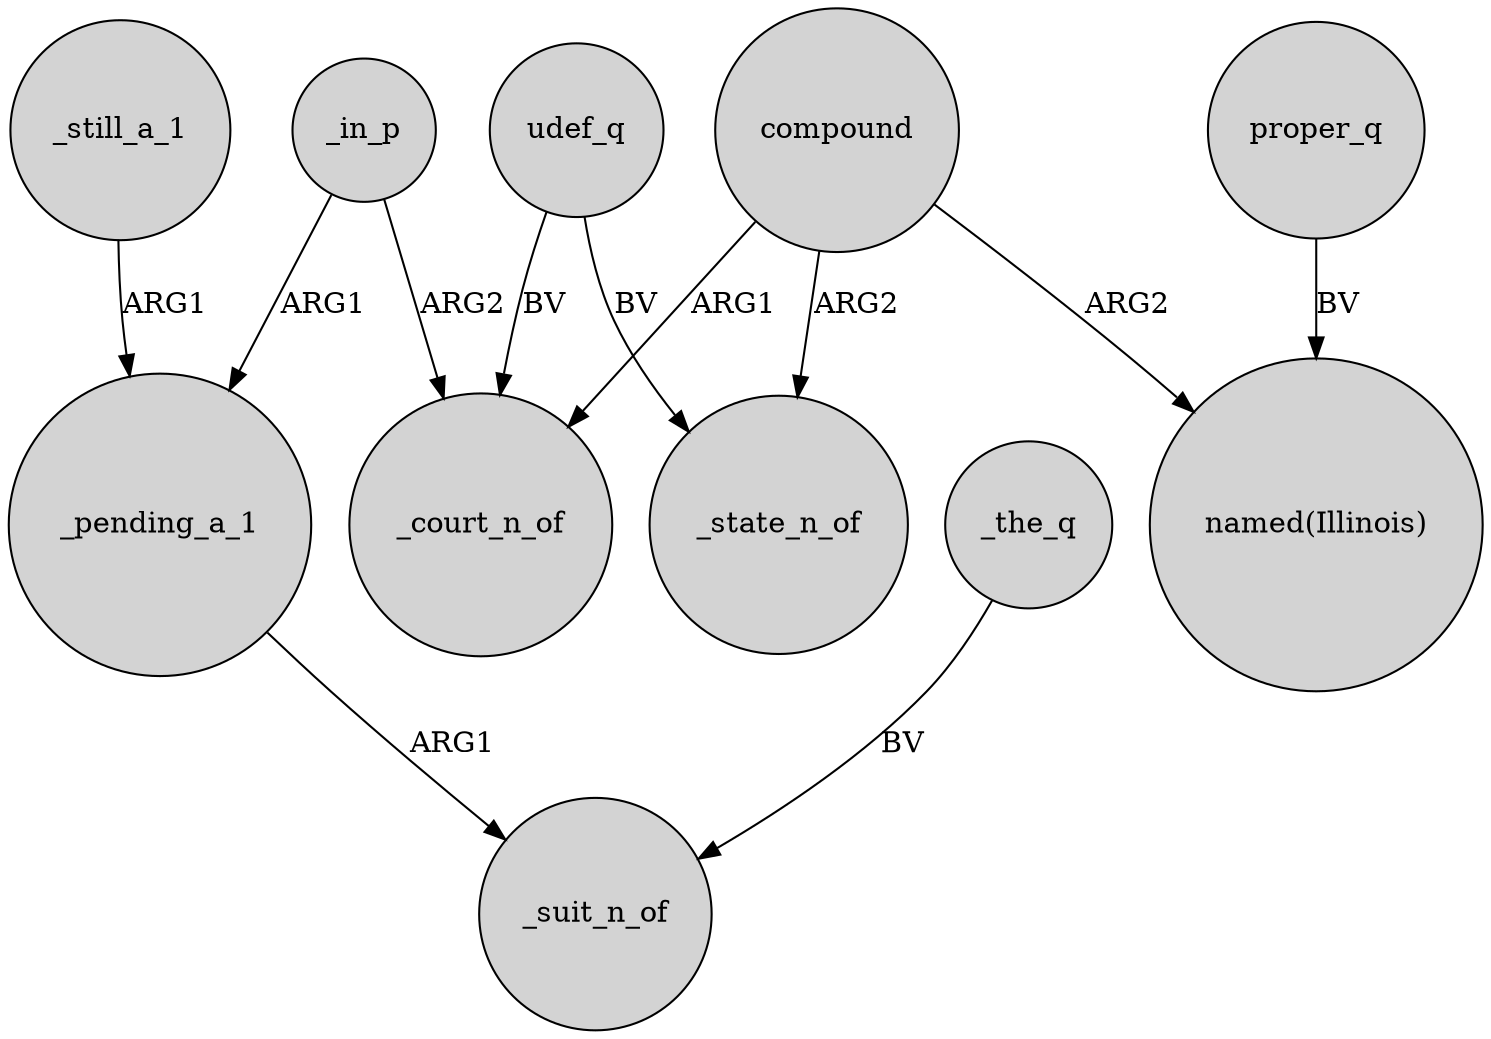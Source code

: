 digraph {
	node [shape=circle style=filled]
	udef_q -> _court_n_of [label=BV]
	_in_p -> _court_n_of [label=ARG2]
	compound -> _state_n_of [label=ARG2]
	_in_p -> _pending_a_1 [label=ARG1]
	compound -> "named(Illinois)" [label=ARG2]
	proper_q -> "named(Illinois)" [label=BV]
	compound -> _court_n_of [label=ARG1]
	udef_q -> _state_n_of [label=BV]
	_the_q -> _suit_n_of [label=BV]
	_pending_a_1 -> _suit_n_of [label=ARG1]
	_still_a_1 -> _pending_a_1 [label=ARG1]
}
